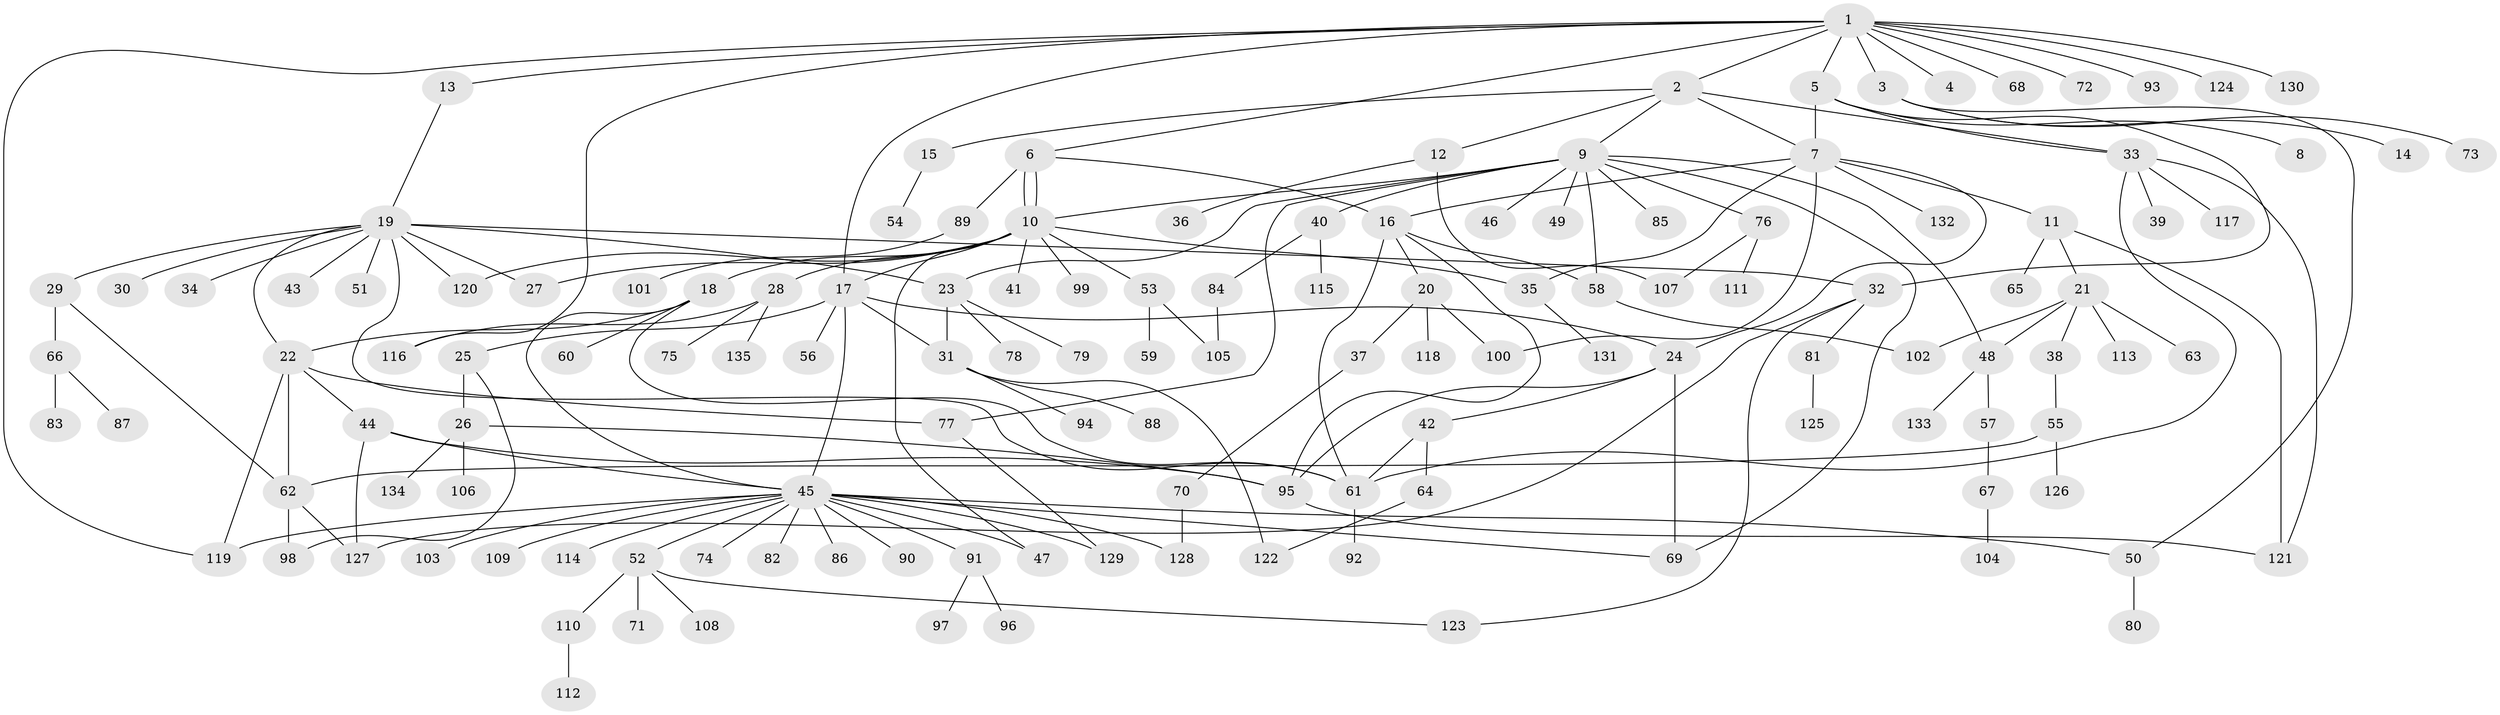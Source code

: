 // coarse degree distribution, {13: 0.009708737864077669, 7: 0.038834951456310676, 5: 0.07766990291262135, 1: 0.5048543689320388, 4: 0.04854368932038835, 9: 0.009708737864077669, 11: 0.019417475728155338, 14: 0.009708737864077669, 2: 0.1650485436893204, 10: 0.009708737864077669, 6: 0.02912621359223301, 3: 0.06796116504854369, 19: 0.009708737864077669}
// Generated by graph-tools (version 1.1) at 2025/52/02/27/25 19:52:00]
// undirected, 135 vertices, 182 edges
graph export_dot {
graph [start="1"]
  node [color=gray90,style=filled];
  1;
  2;
  3;
  4;
  5;
  6;
  7;
  8;
  9;
  10;
  11;
  12;
  13;
  14;
  15;
  16;
  17;
  18;
  19;
  20;
  21;
  22;
  23;
  24;
  25;
  26;
  27;
  28;
  29;
  30;
  31;
  32;
  33;
  34;
  35;
  36;
  37;
  38;
  39;
  40;
  41;
  42;
  43;
  44;
  45;
  46;
  47;
  48;
  49;
  50;
  51;
  52;
  53;
  54;
  55;
  56;
  57;
  58;
  59;
  60;
  61;
  62;
  63;
  64;
  65;
  66;
  67;
  68;
  69;
  70;
  71;
  72;
  73;
  74;
  75;
  76;
  77;
  78;
  79;
  80;
  81;
  82;
  83;
  84;
  85;
  86;
  87;
  88;
  89;
  90;
  91;
  92;
  93;
  94;
  95;
  96;
  97;
  98;
  99;
  100;
  101;
  102;
  103;
  104;
  105;
  106;
  107;
  108;
  109;
  110;
  111;
  112;
  113;
  114;
  115;
  116;
  117;
  118;
  119;
  120;
  121;
  122;
  123;
  124;
  125;
  126;
  127;
  128;
  129;
  130;
  131;
  132;
  133;
  134;
  135;
  1 -- 2;
  1 -- 3;
  1 -- 4;
  1 -- 5;
  1 -- 6;
  1 -- 13;
  1 -- 17;
  1 -- 68;
  1 -- 72;
  1 -- 93;
  1 -- 116;
  1 -- 119;
  1 -- 124;
  1 -- 130;
  2 -- 7;
  2 -- 9;
  2 -- 12;
  2 -- 15;
  2 -- 33;
  3 -- 14;
  3 -- 50;
  3 -- 73;
  5 -- 7;
  5 -- 8;
  5 -- 32;
  5 -- 33;
  6 -- 10;
  6 -- 10;
  6 -- 16;
  6 -- 89;
  7 -- 11;
  7 -- 16;
  7 -- 24;
  7 -- 35;
  7 -- 100;
  7 -- 132;
  9 -- 10;
  9 -- 23;
  9 -- 40;
  9 -- 46;
  9 -- 48;
  9 -- 49;
  9 -- 58;
  9 -- 69;
  9 -- 76;
  9 -- 77;
  9 -- 85;
  10 -- 17;
  10 -- 18;
  10 -- 27;
  10 -- 28;
  10 -- 35;
  10 -- 41;
  10 -- 47;
  10 -- 53;
  10 -- 99;
  10 -- 120;
  11 -- 21;
  11 -- 65;
  11 -- 121;
  12 -- 36;
  12 -- 107;
  13 -- 19;
  15 -- 54;
  16 -- 20;
  16 -- 58;
  16 -- 61;
  16 -- 95;
  17 -- 24;
  17 -- 25;
  17 -- 31;
  17 -- 45;
  17 -- 56;
  18 -- 22;
  18 -- 45;
  18 -- 60;
  18 -- 61;
  19 -- 22;
  19 -- 23;
  19 -- 27;
  19 -- 29;
  19 -- 30;
  19 -- 32;
  19 -- 34;
  19 -- 43;
  19 -- 51;
  19 -- 61;
  19 -- 120;
  20 -- 37;
  20 -- 100;
  20 -- 118;
  21 -- 38;
  21 -- 48;
  21 -- 63;
  21 -- 102;
  21 -- 113;
  22 -- 44;
  22 -- 62;
  22 -- 77;
  22 -- 119;
  23 -- 31;
  23 -- 78;
  23 -- 79;
  24 -- 42;
  24 -- 69;
  24 -- 95;
  25 -- 26;
  25 -- 98;
  26 -- 95;
  26 -- 106;
  26 -- 134;
  28 -- 75;
  28 -- 116;
  28 -- 135;
  29 -- 62;
  29 -- 66;
  31 -- 88;
  31 -- 94;
  31 -- 122;
  32 -- 81;
  32 -- 123;
  32 -- 127;
  33 -- 39;
  33 -- 61;
  33 -- 117;
  33 -- 121;
  35 -- 131;
  37 -- 70;
  38 -- 55;
  40 -- 84;
  40 -- 115;
  42 -- 61;
  42 -- 64;
  44 -- 45;
  44 -- 95;
  44 -- 127;
  45 -- 47;
  45 -- 50;
  45 -- 52;
  45 -- 69;
  45 -- 74;
  45 -- 82;
  45 -- 86;
  45 -- 90;
  45 -- 91;
  45 -- 103;
  45 -- 109;
  45 -- 114;
  45 -- 119;
  45 -- 128;
  45 -- 129;
  48 -- 57;
  48 -- 133;
  50 -- 80;
  52 -- 71;
  52 -- 108;
  52 -- 110;
  52 -- 123;
  53 -- 59;
  53 -- 105;
  55 -- 62;
  55 -- 126;
  57 -- 67;
  58 -- 102;
  61 -- 92;
  62 -- 98;
  62 -- 127;
  64 -- 122;
  66 -- 83;
  66 -- 87;
  67 -- 104;
  70 -- 128;
  76 -- 107;
  76 -- 111;
  77 -- 129;
  81 -- 125;
  84 -- 105;
  89 -- 101;
  91 -- 96;
  91 -- 97;
  95 -- 121;
  110 -- 112;
}
